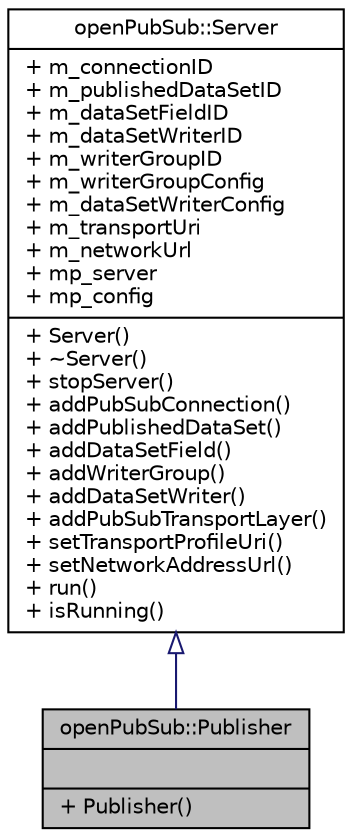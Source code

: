 digraph "openPubSub::Publisher"
{
 // LATEX_PDF_SIZE
  edge [fontname="Helvetica",fontsize="10",labelfontname="Helvetica",labelfontsize="10"];
  node [fontname="Helvetica",fontsize="10",shape=record];
  Node1 [label="{openPubSub::Publisher\n||+ Publisher()\l}",height=0.2,width=0.4,color="black", fillcolor="grey75", style="filled", fontcolor="black",tooltip=" "];
  Node2 -> Node1 [dir="back",color="midnightblue",fontsize="10",style="solid",arrowtail="onormal",fontname="Helvetica"];
  Node2 [label="{openPubSub::Server\n|+ m_connectionID\l+ m_publishedDataSetID\l+ m_dataSetFieldID\l+ m_dataSetWriterID\l+ m_writerGroupID\l+ m_writerGroupConfig\l+ m_dataSetWriterConfig\l+ m_transportUri\l+ m_networkUrl\l+ mp_server\l+ mp_config\l|+ Server()\l+ ~Server()\l+ stopServer()\l+ addPubSubConnection()\l+ addPublishedDataSet()\l+ addDataSetField()\l+ addWriterGroup()\l+ addDataSetWriter()\l+ addPubSubTransportLayer()\l+ setTransportProfileUri()\l+ setNetworkAddressUrl()\l+ run()\l+ isRunning()\l}",height=0.2,width=0.4,color="black", fillcolor="white", style="filled",URL="$classopenPubSub_1_1Server.html",tooltip=" "];
}
